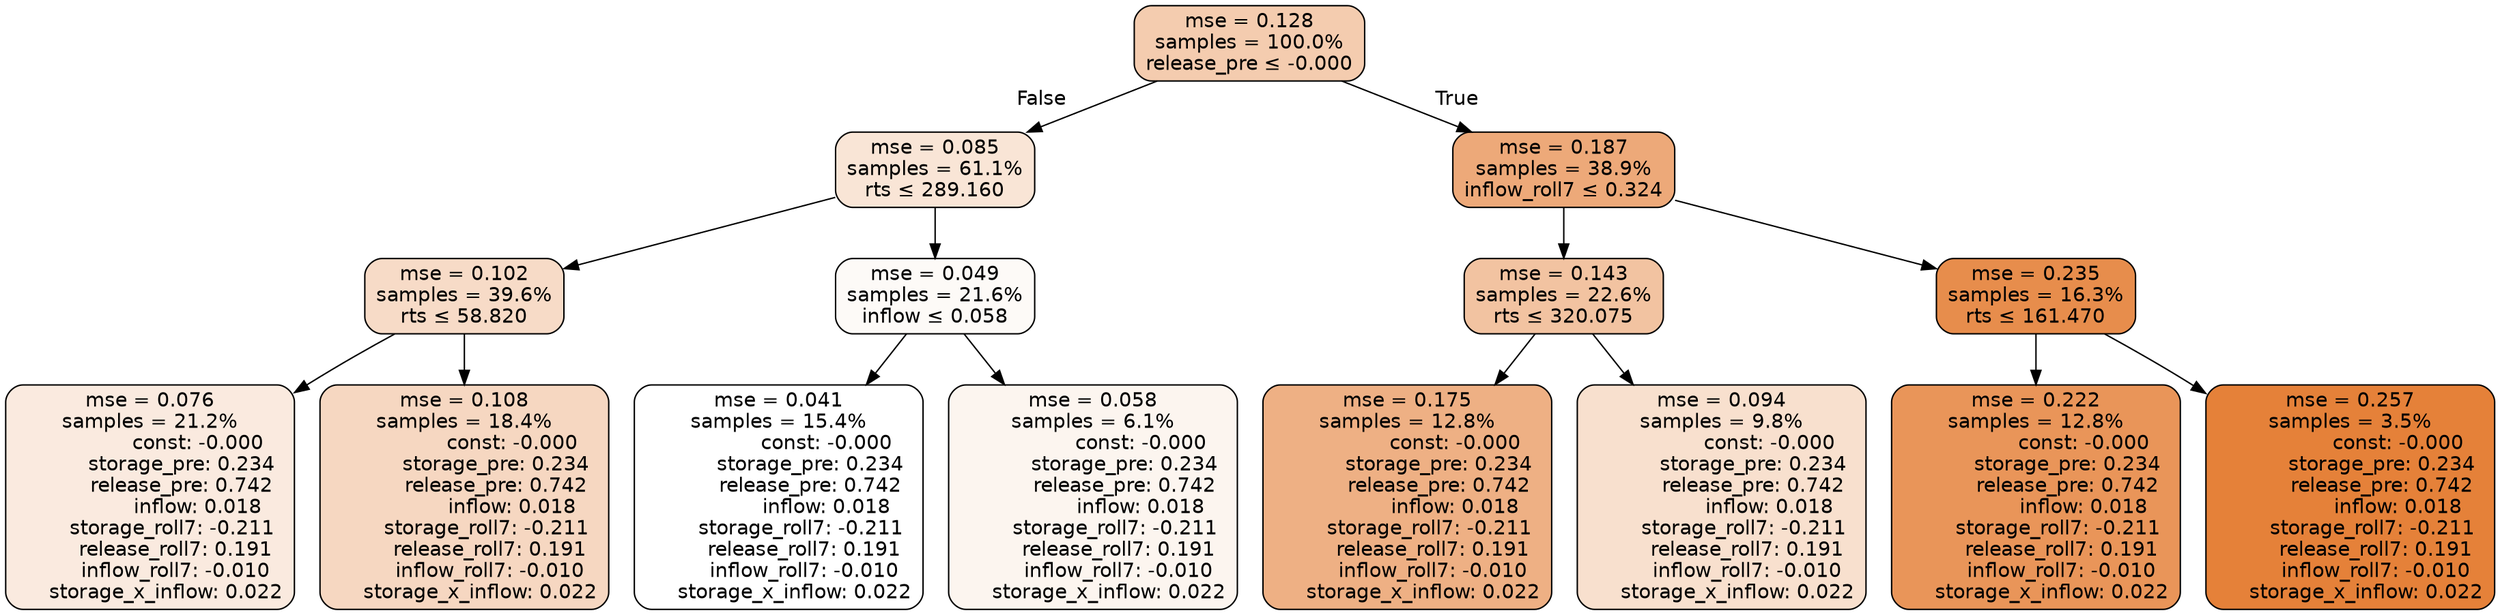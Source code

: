 digraph tree {
node [shape=rectangle, style="filled, rounded", color="black", fontname=helvetica] ;
edge [fontname=helvetica] ;
	"0" [label="mse = 0.128
samples = 100.0%
release_pre &le; -0.000", fillcolor="#f4ccaf"]
	"1" [label="mse = 0.085
samples = 61.1%
rts &le; 289.160", fillcolor="#f9e5d6"]
	"2" [label="mse = 0.102
samples = 39.6%
rts &le; 58.820", fillcolor="#f7dbc7"]
	"3" [label="mse = 0.076
samples = 21.2%
               const: -0.000
          storage_pre: 0.234
          release_pre: 0.742
               inflow: 0.018
       storage_roll7: -0.211
        release_roll7: 0.191
        inflow_roll7: -0.010
     storage_x_inflow: 0.022", fillcolor="#faeadf"]
	"4" [label="mse = 0.108
samples = 18.4%
               const: -0.000
          storage_pre: 0.234
          release_pre: 0.742
               inflow: 0.018
       storage_roll7: -0.211
        release_roll7: 0.191
        inflow_roll7: -0.010
     storage_x_inflow: 0.022", fillcolor="#f6d7c1"]
	"5" [label="mse = 0.049
samples = 21.6%
inflow &le; 0.058", fillcolor="#fdfaf7"]
	"6" [label="mse = 0.041
samples = 15.4%
               const: -0.000
          storage_pre: 0.234
          release_pre: 0.742
               inflow: 0.018
       storage_roll7: -0.211
        release_roll7: 0.191
        inflow_roll7: -0.010
     storage_x_inflow: 0.022", fillcolor="#ffffff"]
	"7" [label="mse = 0.058
samples = 6.1%
               const: -0.000
          storage_pre: 0.234
          release_pre: 0.742
               inflow: 0.018
       storage_roll7: -0.211
        release_roll7: 0.191
        inflow_roll7: -0.010
     storage_x_inflow: 0.022", fillcolor="#fcf5ef"]
	"8" [label="mse = 0.187
samples = 38.9%
inflow_roll7 &le; 0.324", fillcolor="#eda979"]
	"9" [label="mse = 0.143
samples = 22.6%
rts &le; 320.075", fillcolor="#f2c3a1"]
	"10" [label="mse = 0.175
samples = 12.8%
               const: -0.000
          storage_pre: 0.234
          release_pre: 0.742
               inflow: 0.018
       storage_roll7: -0.211
        release_roll7: 0.191
        inflow_roll7: -0.010
     storage_x_inflow: 0.022", fillcolor="#eeb084"]
	"11" [label="mse = 0.094
samples = 9.8%
               const: -0.000
          storage_pre: 0.234
          release_pre: 0.742
               inflow: 0.018
       storage_roll7: -0.211
        release_roll7: 0.191
        inflow_roll7: -0.010
     storage_x_inflow: 0.022", fillcolor="#f8e0ce"]
	"12" [label="mse = 0.235
samples = 16.3%
rts &le; 161.470", fillcolor="#e78d4c"]
	"13" [label="mse = 0.222
samples = 12.8%
               const: -0.000
          storage_pre: 0.234
          release_pre: 0.742
               inflow: 0.018
       storage_roll7: -0.211
        release_roll7: 0.191
        inflow_roll7: -0.010
     storage_x_inflow: 0.022", fillcolor="#e99559"]
	"14" [label="mse = 0.257
samples = 3.5%
               const: -0.000
          storage_pre: 0.234
          release_pre: 0.742
               inflow: 0.018
       storage_roll7: -0.211
        release_roll7: 0.191
        inflow_roll7: -0.010
     storage_x_inflow: 0.022", fillcolor="#e58139"]

	"0" -> "1" [labeldistance=2.5, labelangle=45, headlabel="False"]
	"1" -> "2"
	"2" -> "3"
	"2" -> "4"
	"1" -> "5"
	"5" -> "6"
	"5" -> "7"
	"0" -> "8" [labeldistance=2.5, labelangle=-45, headlabel="True"]
	"8" -> "9"
	"9" -> "10"
	"9" -> "11"
	"8" -> "12"
	"12" -> "13"
	"12" -> "14"
}